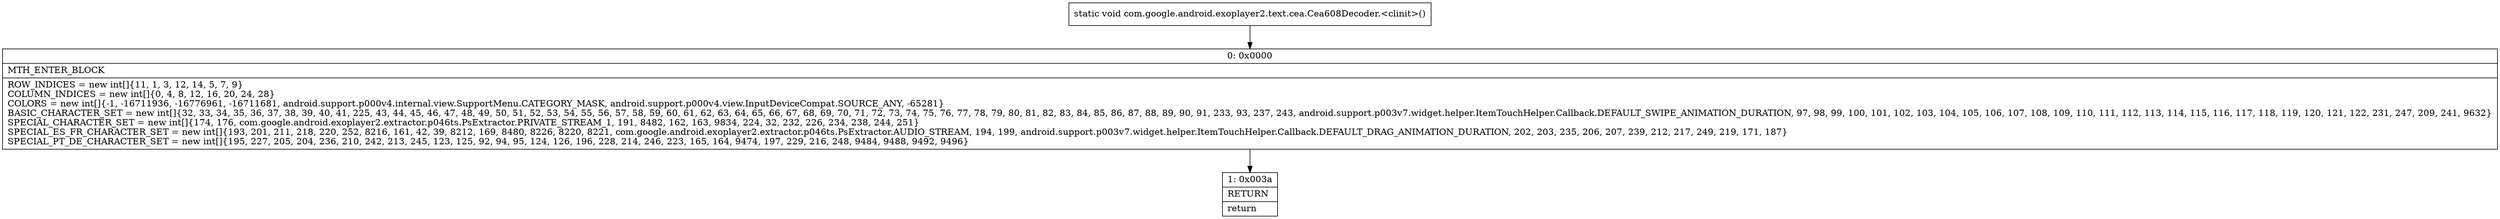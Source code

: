 digraph "CFG forcom.google.android.exoplayer2.text.cea.Cea608Decoder.\<clinit\>()V" {
Node_0 [shape=record,label="{0\:\ 0x0000|MTH_ENTER_BLOCK\l|ROW_INDICES = new int[]\{11, 1, 3, 12, 14, 5, 7, 9\}\lCOLUMN_INDICES = new int[]\{0, 4, 8, 12, 16, 20, 24, 28\}\lCOLORS = new int[]\{\-1, \-16711936, \-16776961, \-16711681, android.support.p000v4.internal.view.SupportMenu.CATEGORY_MASK, android.support.p000v4.view.InputDeviceCompat.SOURCE_ANY, \-65281\}\lBASIC_CHARACTER_SET = new int[]\{32, 33, 34, 35, 36, 37, 38, 39, 40, 41, 225, 43, 44, 45, 46, 47, 48, 49, 50, 51, 52, 53, 54, 55, 56, 57, 58, 59, 60, 61, 62, 63, 64, 65, 66, 67, 68, 69, 70, 71, 72, 73, 74, 75, 76, 77, 78, 79, 80, 81, 82, 83, 84, 85, 86, 87, 88, 89, 90, 91, 233, 93, 237, 243, android.support.p003v7.widget.helper.ItemTouchHelper.Callback.DEFAULT_SWIPE_ANIMATION_DURATION, 97, 98, 99, 100, 101, 102, 103, 104, 105, 106, 107, 108, 109, 110, 111, 112, 113, 114, 115, 116, 117, 118, 119, 120, 121, 122, 231, 247, 209, 241, 9632\}\lSPECIAL_CHARACTER_SET = new int[]\{174, 176, com.google.android.exoplayer2.extractor.p046ts.PsExtractor.PRIVATE_STREAM_1, 191, 8482, 162, 163, 9834, 224, 32, 232, 226, 234, 238, 244, 251\}\lSPECIAL_ES_FR_CHARACTER_SET = new int[]\{193, 201, 211, 218, 220, 252, 8216, 161, 42, 39, 8212, 169, 8480, 8226, 8220, 8221, com.google.android.exoplayer2.extractor.p046ts.PsExtractor.AUDIO_STREAM, 194, 199, android.support.p003v7.widget.helper.ItemTouchHelper.Callback.DEFAULT_DRAG_ANIMATION_DURATION, 202, 203, 235, 206, 207, 239, 212, 217, 249, 219, 171, 187\}\lSPECIAL_PT_DE_CHARACTER_SET = new int[]\{195, 227, 205, 204, 236, 210, 242, 213, 245, 123, 125, 92, 94, 95, 124, 126, 196, 228, 214, 246, 223, 165, 164, 9474, 197, 229, 216, 248, 9484, 9488, 9492, 9496\}\l}"];
Node_1 [shape=record,label="{1\:\ 0x003a|RETURN\l|return\l}"];
MethodNode[shape=record,label="{static void com.google.android.exoplayer2.text.cea.Cea608Decoder.\<clinit\>() }"];
MethodNode -> Node_0;
Node_0 -> Node_1;
}


